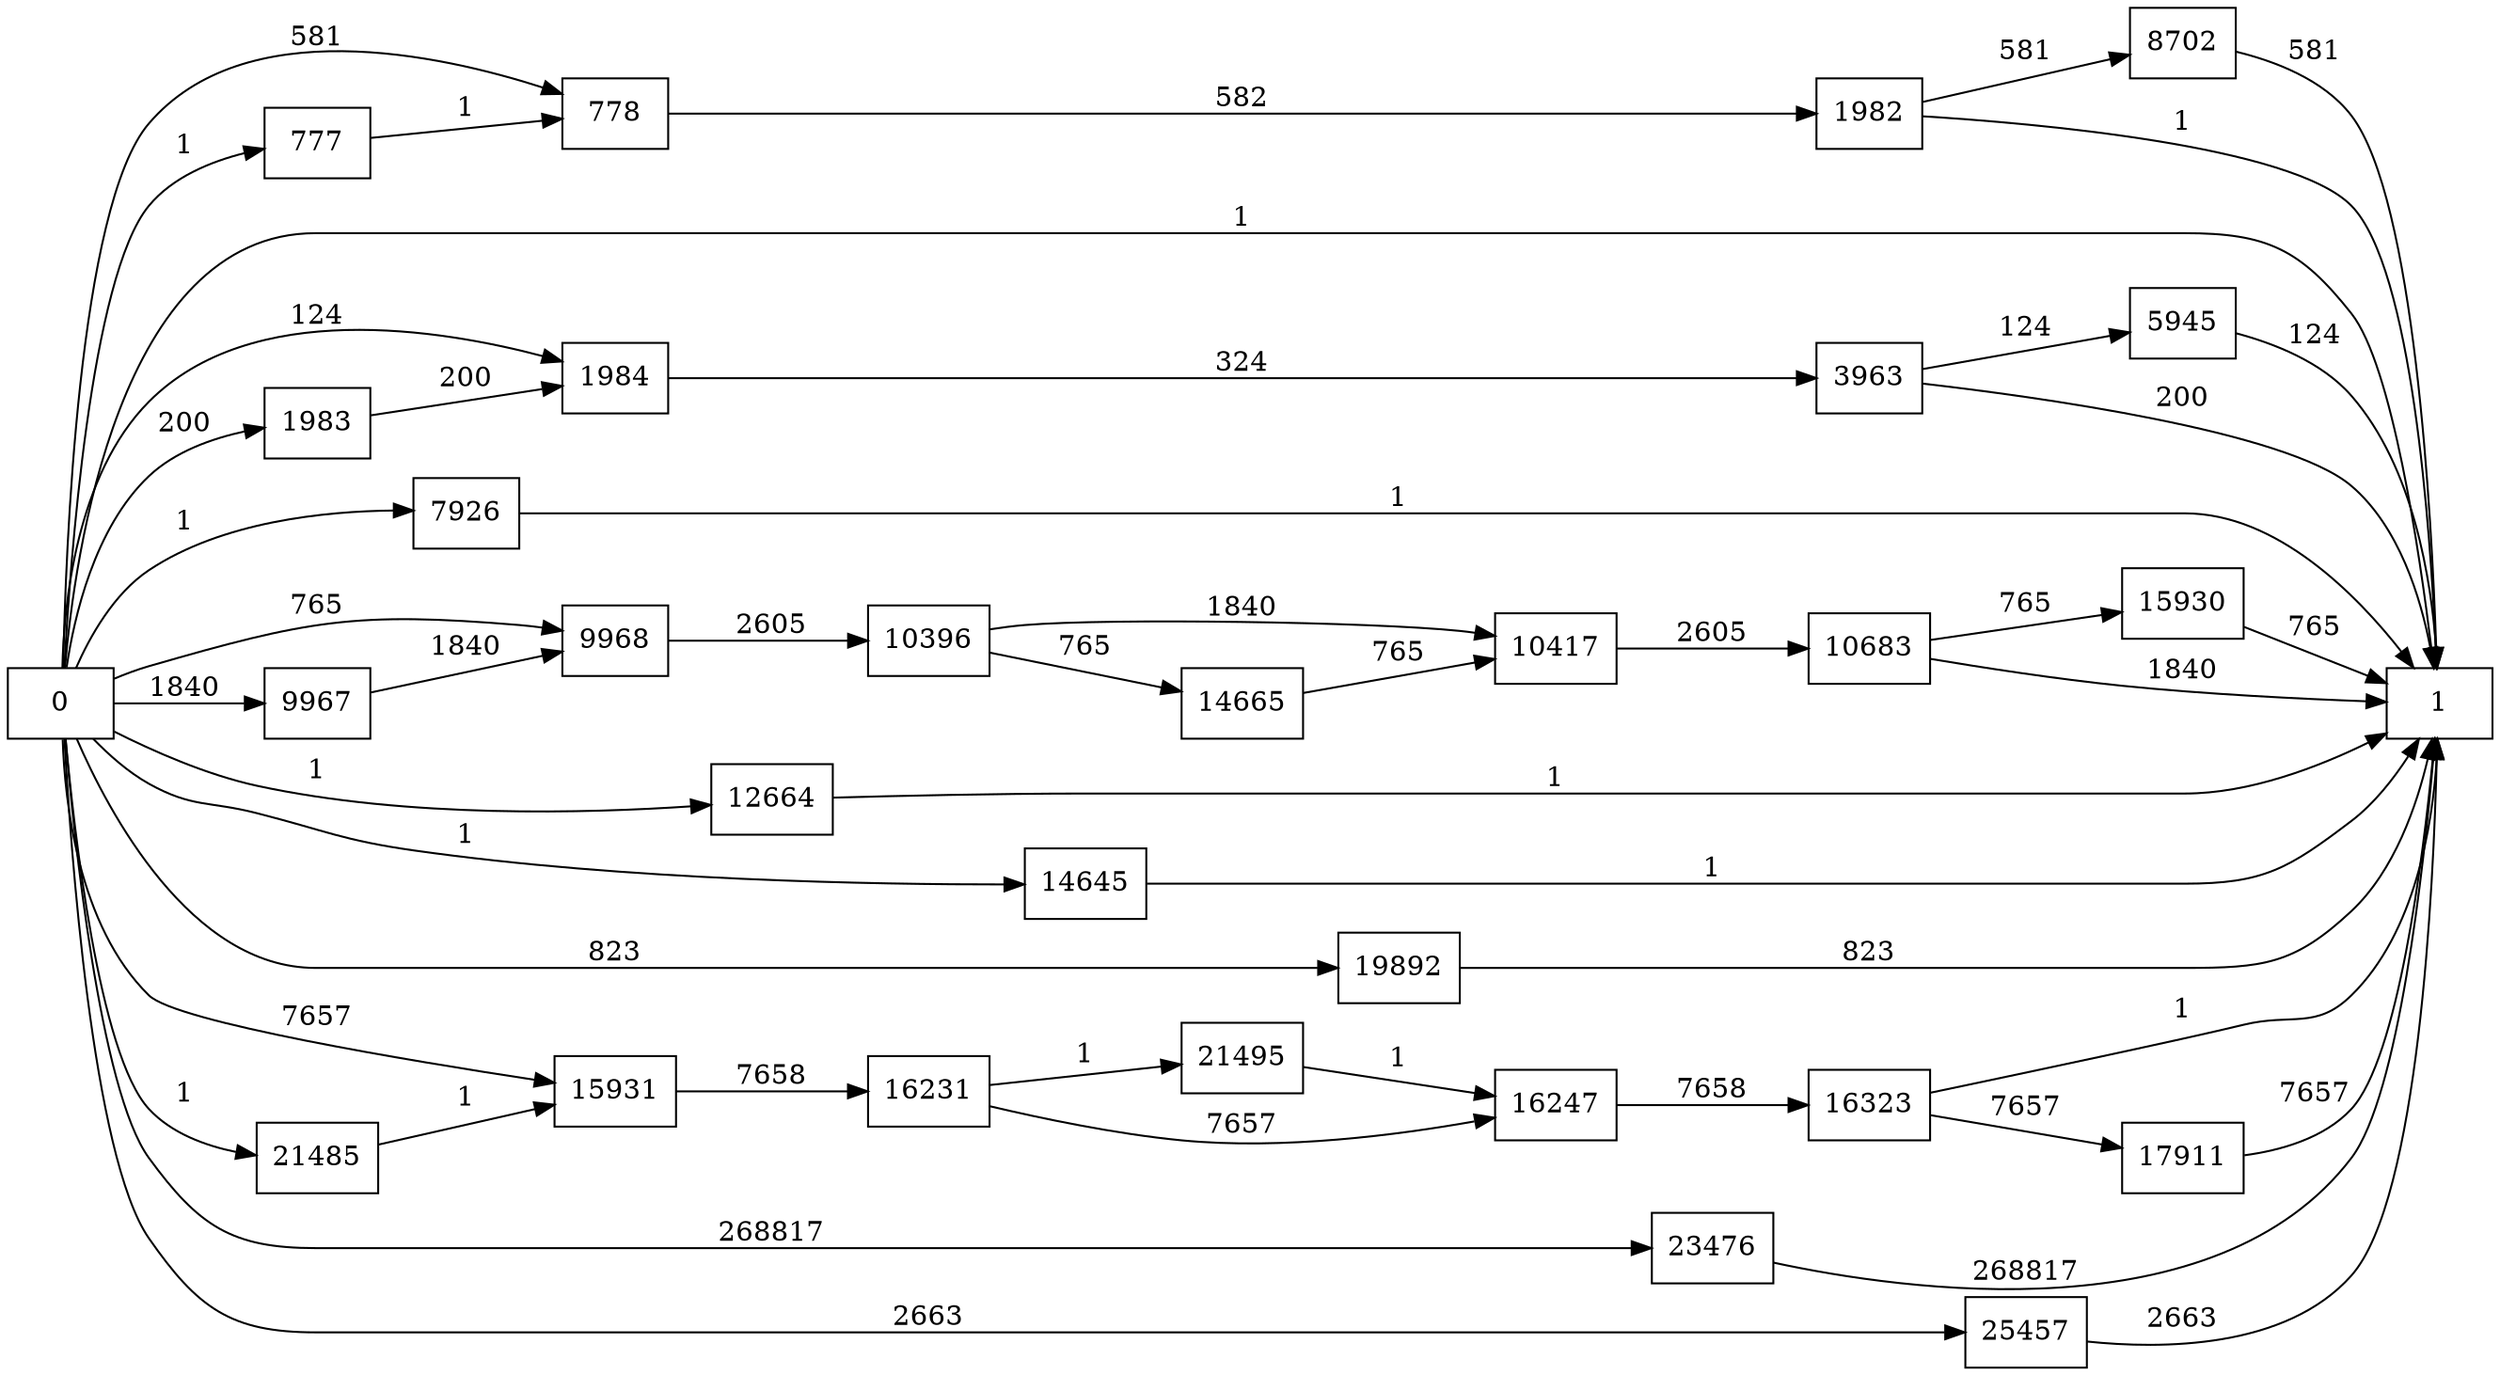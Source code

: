 digraph {
	graph [rankdir=LR]
	node [shape=rectangle]
	777 -> 778 [label=1]
	778 -> 1982 [label=582]
	1982 -> 1 [label=1]
	1982 -> 8702 [label=581]
	1983 -> 1984 [label=200]
	1984 -> 3963 [label=324]
	3963 -> 5945 [label=124]
	3963 -> 1 [label=200]
	5945 -> 1 [label=124]
	7926 -> 1 [label=1]
	8702 -> 1 [label=581]
	9967 -> 9968 [label=1840]
	9968 -> 10396 [label=2605]
	10396 -> 10417 [label=1840]
	10396 -> 14665 [label=765]
	10417 -> 10683 [label=2605]
	10683 -> 1 [label=1840]
	10683 -> 15930 [label=765]
	12664 -> 1 [label=1]
	14645 -> 1 [label=1]
	14665 -> 10417 [label=765]
	15930 -> 1 [label=765]
	15931 -> 16231 [label=7658]
	16231 -> 16247 [label=7657]
	16231 -> 21495 [label=1]
	16247 -> 16323 [label=7658]
	16323 -> 1 [label=1]
	16323 -> 17911 [label=7657]
	17911 -> 1 [label=7657]
	19892 -> 1 [label=823]
	21485 -> 15931 [label=1]
	21495 -> 16247 [label=1]
	23476 -> 1 [label=268817]
	25457 -> 1 [label=2663]
	0 -> 1983 [label=200]
	0 -> 1984 [label=124]
	0 -> 778 [label=581]
	0 -> 9968 [label=765]
	0 -> 15931 [label=7657]
	0 -> 777 [label=1]
	0 -> 1 [label=1]
	0 -> 7926 [label=1]
	0 -> 9967 [label=1840]
	0 -> 12664 [label=1]
	0 -> 14645 [label=1]
	0 -> 19892 [label=823]
	0 -> 21485 [label=1]
	0 -> 23476 [label=268817]
	0 -> 25457 [label=2663]
}
